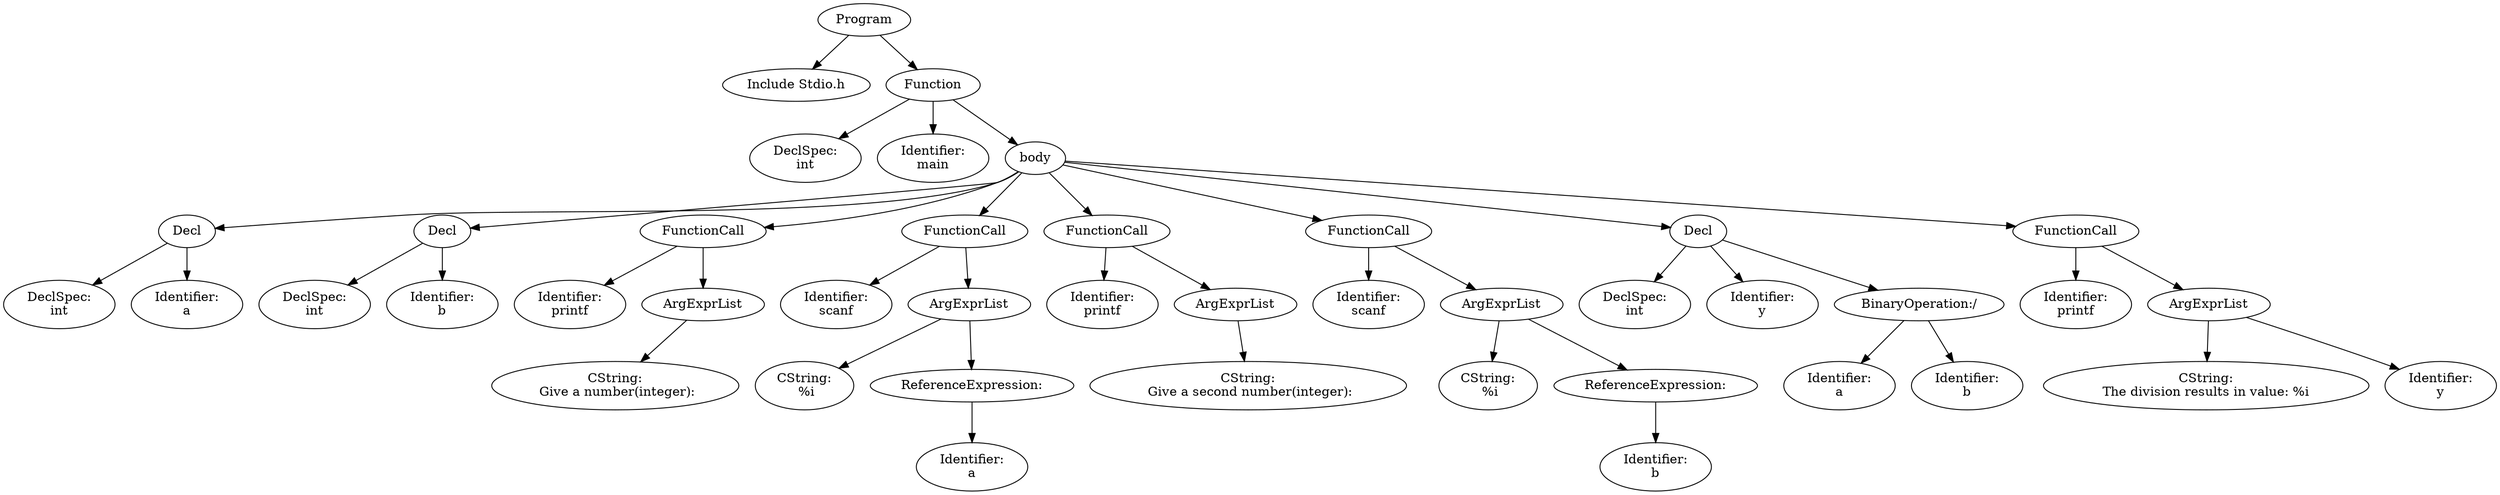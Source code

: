 digraph G {
0 [label="Program"];
0 -> 1;
1[label="Include Stdio.h"];
0 -> 2;
2 [label="Function"];
 2->3;
3 [label = "DeclSpec:
int"];
2->4;
4[label="Identifier:
main"];
2->5;
5[ label = "body"];
5->6;
6 [label="Decl" ];
6->7;
7 [label = "DeclSpec:
int"];
6->8;
8[label="Identifier:
a"];
5->9;
9 [label="Decl" ];
9->10;
10 [label = "DeclSpec:
int"];
9->11;
11[label="Identifier:
b"];
5->13;
13 [ label = "FunctionCall"];
13->14;
14[label="Identifier:
printf"];
13->15;
15 [ label = "ArgExprList"];
15->16;
16[label="CString:
 Give a number(integer):\n"];
5->18;
18 [ label = "FunctionCall"];
18->19;
19[label="Identifier:
scanf"];
18->20;
20 [ label = "ArgExprList"];
20->21;
21[label="CString:
 %i"];
20->22;
22 [ label = "ReferenceExpression:
"];
22->23;
23[label="Identifier:
a"];
5->25;
25 [ label = "FunctionCall"];
25->26;
26[label="Identifier:
printf"];
25->27;
27 [ label = "ArgExprList"];
27->28;
28[label="CString:
 Give a second number(integer):\n"];
5->30;
30 [ label = "FunctionCall"];
30->31;
31[label="Identifier:
scanf"];
30->32;
32 [ label = "ArgExprList"];
32->33;
33[label="CString:
 %i"];
32->34;
34 [ label = "ReferenceExpression:
"];
34->35;
35[label="Identifier:
b"];
5->36;
36 [label="Decl" ];
36->37;
37 [label = "DeclSpec:
int"];
36->38;
38[label="Identifier:
y"];
36->39;
39 [label = "BinaryOperation:/"];
39->40;
40[label="Identifier:
a"];
39->41;
41[label="Identifier:
b"];
5->43;
43 [ label = "FunctionCall"];
43->44;
44[label="Identifier:
printf"];
43->45;
45 [ label = "ArgExprList"];
45->46;
46[label="CString:
 The division results in value: %i \n"];
45->47;
47[label="Identifier:
y"];
}